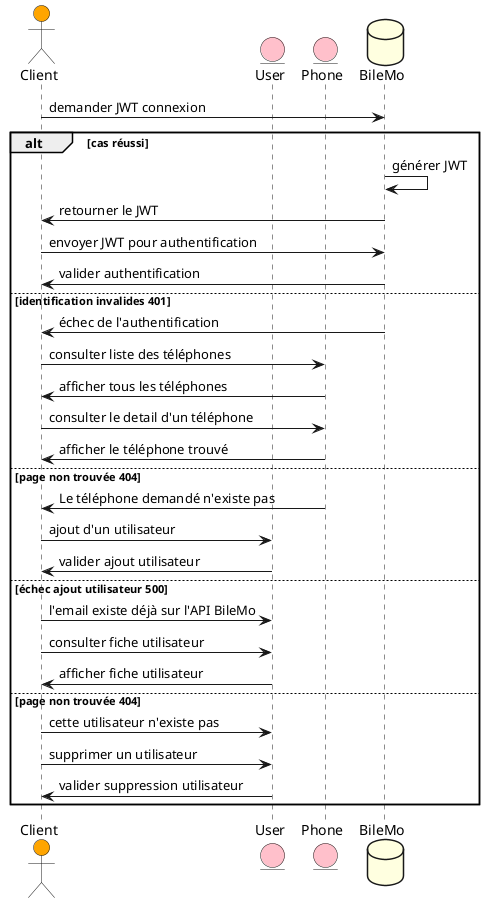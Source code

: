 @startuml ClientSequence

skinparam responseCommentBelowArrow true
skinparam SequenceCommentAlignment center

actor Client as Client #Orange

entity User as User #Pink
entity Phone as Phone #Pink

database BileMo as BileMo #LightYellow

Client -> BileMo: demander JWT connexion
alt cas réussi
BileMo -> BileMo: générer JWT
BileMo -> Client: retourner le JWT

Client -> BileMo: envoyer JWT pour authentification
BileMo-> Client: valider authentification 
else identification invalides 401
BileMo-> Client: échec de l'authentification

Client -> Phone: consulter liste des téléphones
Phone -> Client: afficher tous les téléphones

Client -> Phone: consulter le detail d'un téléphone
Phone -> Client: afficher le téléphone trouvé
else page non trouvée 404
Phone -> Client: Le téléphone demandé n'existe pas

Client -> User: ajout d'un utilisateur
User -> Client: valider ajout utilisateur
else échec ajout utilisateur 500
Client -> User: l'email existe déjà sur l'API BileMo

Client -> User: consulter fiche utilisateur
User -> Client: afficher fiche utilisateur
else page non trouvée 404
Client -> User: cette utilisateur n'existe pas

Client -> User: supprimer un utilisateur
User -> Client: valider suppression utilisateur

end
@enduml
